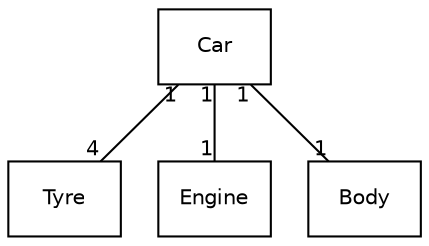 #!/usr/local/bin/dot
#
# Class diagram 
# Generated by $Id$
#

digraph G {
	edge [fontname="Helvetica",fontsize=10,labelfontname="Helvetica",labelfontsize=10];
	node [fontname="Helvetica",fontsize=10,shape=record];
	// Tyre
	c0 [label="Tyre", fontname="Helvetica", fontcolor="black", fontsize=10.0];
	// Engine
	c1 [label="Engine", fontname="Helvetica", fontcolor="black", fontsize=10.0];
	// Body
	c2 [label="Body", fontname="Helvetica", fontcolor="black", fontsize=10.0];
	// Car
	c3 [label="Car", fontname="Helvetica", fontcolor="black", fontsize=10.0];
	// Car composed Tyre
	c3 -> c0 [taillabel="1", label="", headlabel="4", fontname="Helvetica", fontcolor="black", fontsize=10.0, color="black", arrowhead=none, arrowtail=diamond];
	// Car composed Engine
	c3 -> c1 [taillabel="1", label="", headlabel="1", fontname="Helvetica", fontcolor="black", fontsize=10.0, color="black", arrowhead=none, arrowtail=diamond];
	// Car composed Body
	c3 -> c2 [taillabel="1", label="", headlabel="1", fontname="Helvetica", fontcolor="black", fontsize=10.0, color="black", arrowhead=none, arrowtail=diamond];
}

